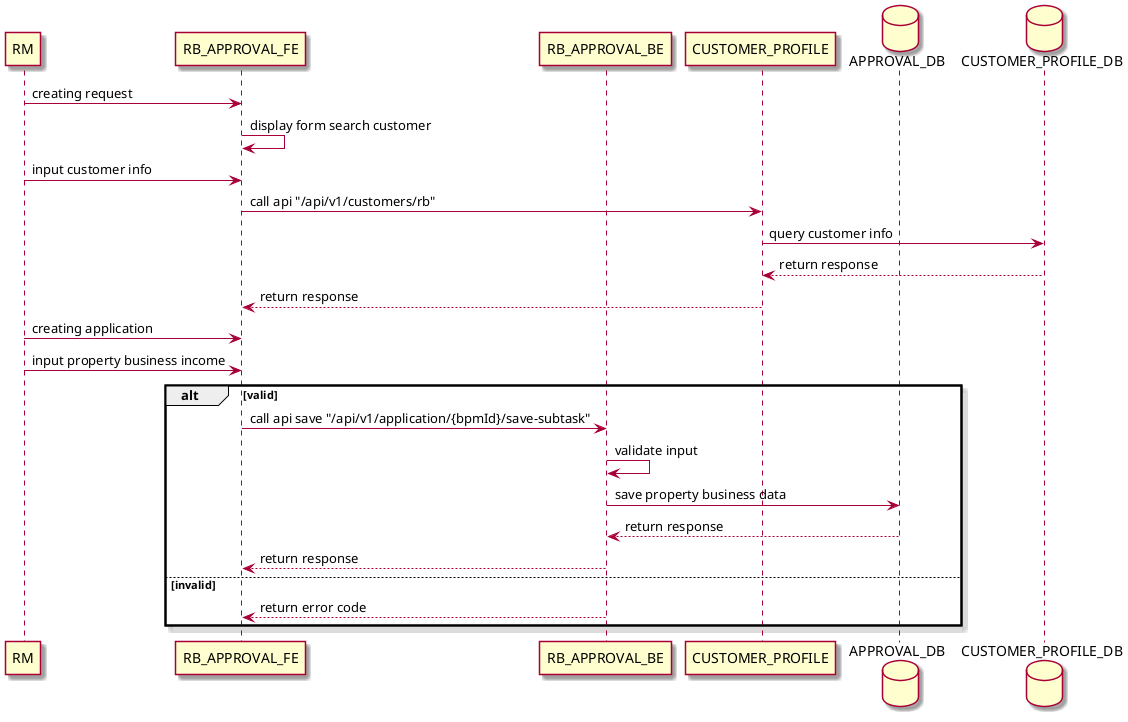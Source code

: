 @startuml
skin rose
participant RM
participant RB_APPROVAL_FE
participant RB_APPROVAL_BE
participant CUSTOMER_PROFILE
database APPROVAL_DB
database CUSTOMER_PROFILE_DB

RM -> RB_APPROVAL_FE: creating request
RB_APPROVAL_FE -> RB_APPROVAL_FE: display form search customer
RM -> RB_APPROVAL_FE : input customer info
RB_APPROVAL_FE -> CUSTOMER_PROFILE: call api "/api/v1/customers/rb"
CUSTOMER_PROFILE -> CUSTOMER_PROFILE_DB: query customer info
CUSTOMER_PROFILE_DB --> CUSTOMER_PROFILE : return response
CUSTOMER_PROFILE --> RB_APPROVAL_FE: return response
RM -> RB_APPROVAL_FE: creating application
RM -> RB_APPROVAL_FE: input property business income
alt valid
    RB_APPROVAL_FE -> RB_APPROVAL_BE: call api save "/api/v1/application/{bpmId}/save-subtask"
    RB_APPROVAL_BE -> RB_APPROVAL_BE: validate input
    RB_APPROVAL_BE -> APPROVAL_DB: save property business data
    APPROVAL_DB --> RB_APPROVAL_BE: return response
    RB_APPROVAL_BE --> RB_APPROVAL_FE: return response
else invalid
    RB_APPROVAL_BE --> RB_APPROVAL_FE: return error code
end
@enduml